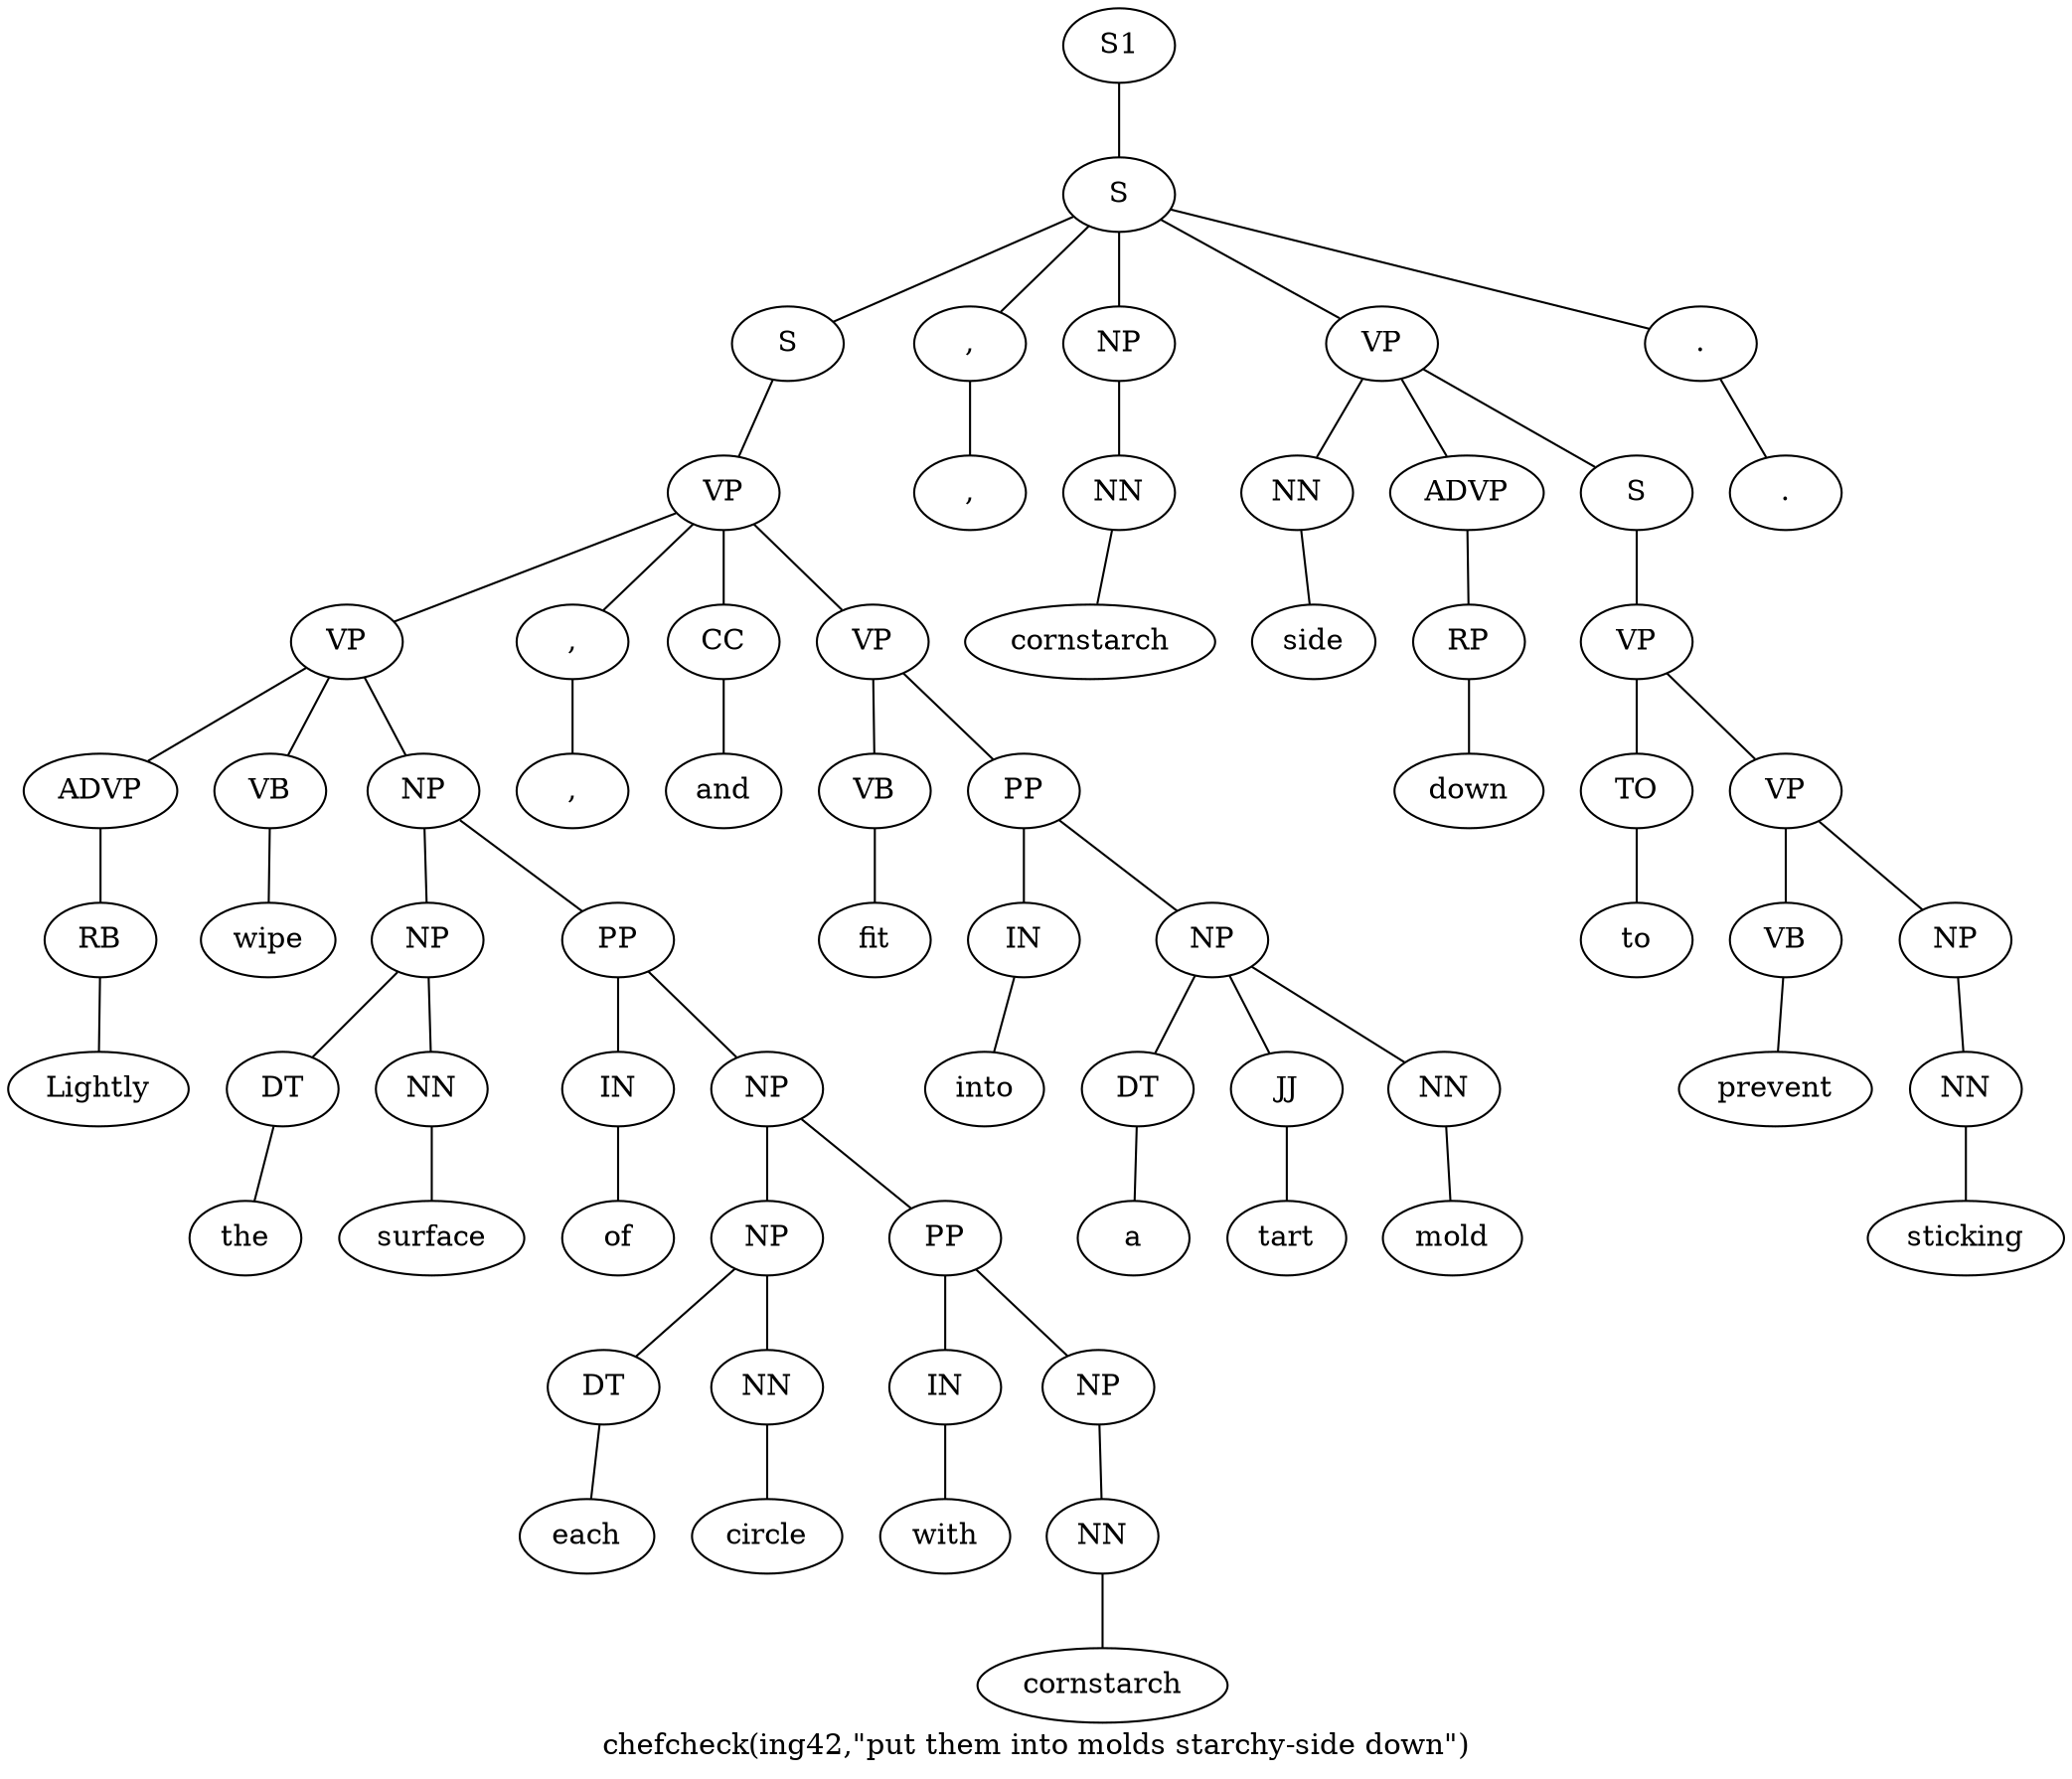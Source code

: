 graph SyntaxGraph {
	label = "chefcheck(ing42,\"put them into molds starchy-side down\")";
	Node0 [label="S1"];
	Node1 [label="S"];
	Node2 [label="S"];
	Node3 [label="VP"];
	Node4 [label="VP"];
	Node5 [label="ADVP"];
	Node6 [label="RB"];
	Node7 [label="Lightly"];
	Node8 [label="VB"];
	Node9 [label="wipe"];
	Node10 [label="NP"];
	Node11 [label="NP"];
	Node12 [label="DT"];
	Node13 [label="the"];
	Node14 [label="NN"];
	Node15 [label="surface"];
	Node16 [label="PP"];
	Node17 [label="IN"];
	Node18 [label="of"];
	Node19 [label="NP"];
	Node20 [label="NP"];
	Node21 [label="DT"];
	Node22 [label="each"];
	Node23 [label="NN"];
	Node24 [label="circle"];
	Node25 [label="PP"];
	Node26 [label="IN"];
	Node27 [label="with"];
	Node28 [label="NP"];
	Node29 [label="NN"];
	Node30 [label="cornstarch"];
	Node31 [label=","];
	Node32 [label=","];
	Node33 [label="CC"];
	Node34 [label="and"];
	Node35 [label="VP"];
	Node36 [label="VB"];
	Node37 [label="fit"];
	Node38 [label="PP"];
	Node39 [label="IN"];
	Node40 [label="into"];
	Node41 [label="NP"];
	Node42 [label="DT"];
	Node43 [label="a"];
	Node44 [label="JJ"];
	Node45 [label="tart"];
	Node46 [label="NN"];
	Node47 [label="mold"];
	Node48 [label=","];
	Node49 [label=","];
	Node50 [label="NP"];
	Node51 [label="NN"];
	Node52 [label="cornstarch"];
	Node53 [label="VP"];
	Node54 [label="NN"];
	Node55 [label="side"];
	Node56 [label="ADVP"];
	Node57 [label="RP"];
	Node58 [label="down"];
	Node59 [label="S"];
	Node60 [label="VP"];
	Node61 [label="TO"];
	Node62 [label="to"];
	Node63 [label="VP"];
	Node64 [label="VB"];
	Node65 [label="prevent"];
	Node66 [label="NP"];
	Node67 [label="NN"];
	Node68 [label="sticking"];
	Node69 [label="."];
	Node70 [label="."];

	Node0 -- Node1;
	Node1 -- Node2;
	Node1 -- Node48;
	Node1 -- Node50;
	Node1 -- Node53;
	Node1 -- Node69;
	Node2 -- Node3;
	Node3 -- Node4;
	Node3 -- Node31;
	Node3 -- Node33;
	Node3 -- Node35;
	Node4 -- Node5;
	Node4 -- Node8;
	Node4 -- Node10;
	Node5 -- Node6;
	Node6 -- Node7;
	Node8 -- Node9;
	Node10 -- Node11;
	Node10 -- Node16;
	Node11 -- Node12;
	Node11 -- Node14;
	Node12 -- Node13;
	Node14 -- Node15;
	Node16 -- Node17;
	Node16 -- Node19;
	Node17 -- Node18;
	Node19 -- Node20;
	Node19 -- Node25;
	Node20 -- Node21;
	Node20 -- Node23;
	Node21 -- Node22;
	Node23 -- Node24;
	Node25 -- Node26;
	Node25 -- Node28;
	Node26 -- Node27;
	Node28 -- Node29;
	Node29 -- Node30;
	Node31 -- Node32;
	Node33 -- Node34;
	Node35 -- Node36;
	Node35 -- Node38;
	Node36 -- Node37;
	Node38 -- Node39;
	Node38 -- Node41;
	Node39 -- Node40;
	Node41 -- Node42;
	Node41 -- Node44;
	Node41 -- Node46;
	Node42 -- Node43;
	Node44 -- Node45;
	Node46 -- Node47;
	Node48 -- Node49;
	Node50 -- Node51;
	Node51 -- Node52;
	Node53 -- Node54;
	Node53 -- Node56;
	Node53 -- Node59;
	Node54 -- Node55;
	Node56 -- Node57;
	Node57 -- Node58;
	Node59 -- Node60;
	Node60 -- Node61;
	Node60 -- Node63;
	Node61 -- Node62;
	Node63 -- Node64;
	Node63 -- Node66;
	Node64 -- Node65;
	Node66 -- Node67;
	Node67 -- Node68;
	Node69 -- Node70;
}